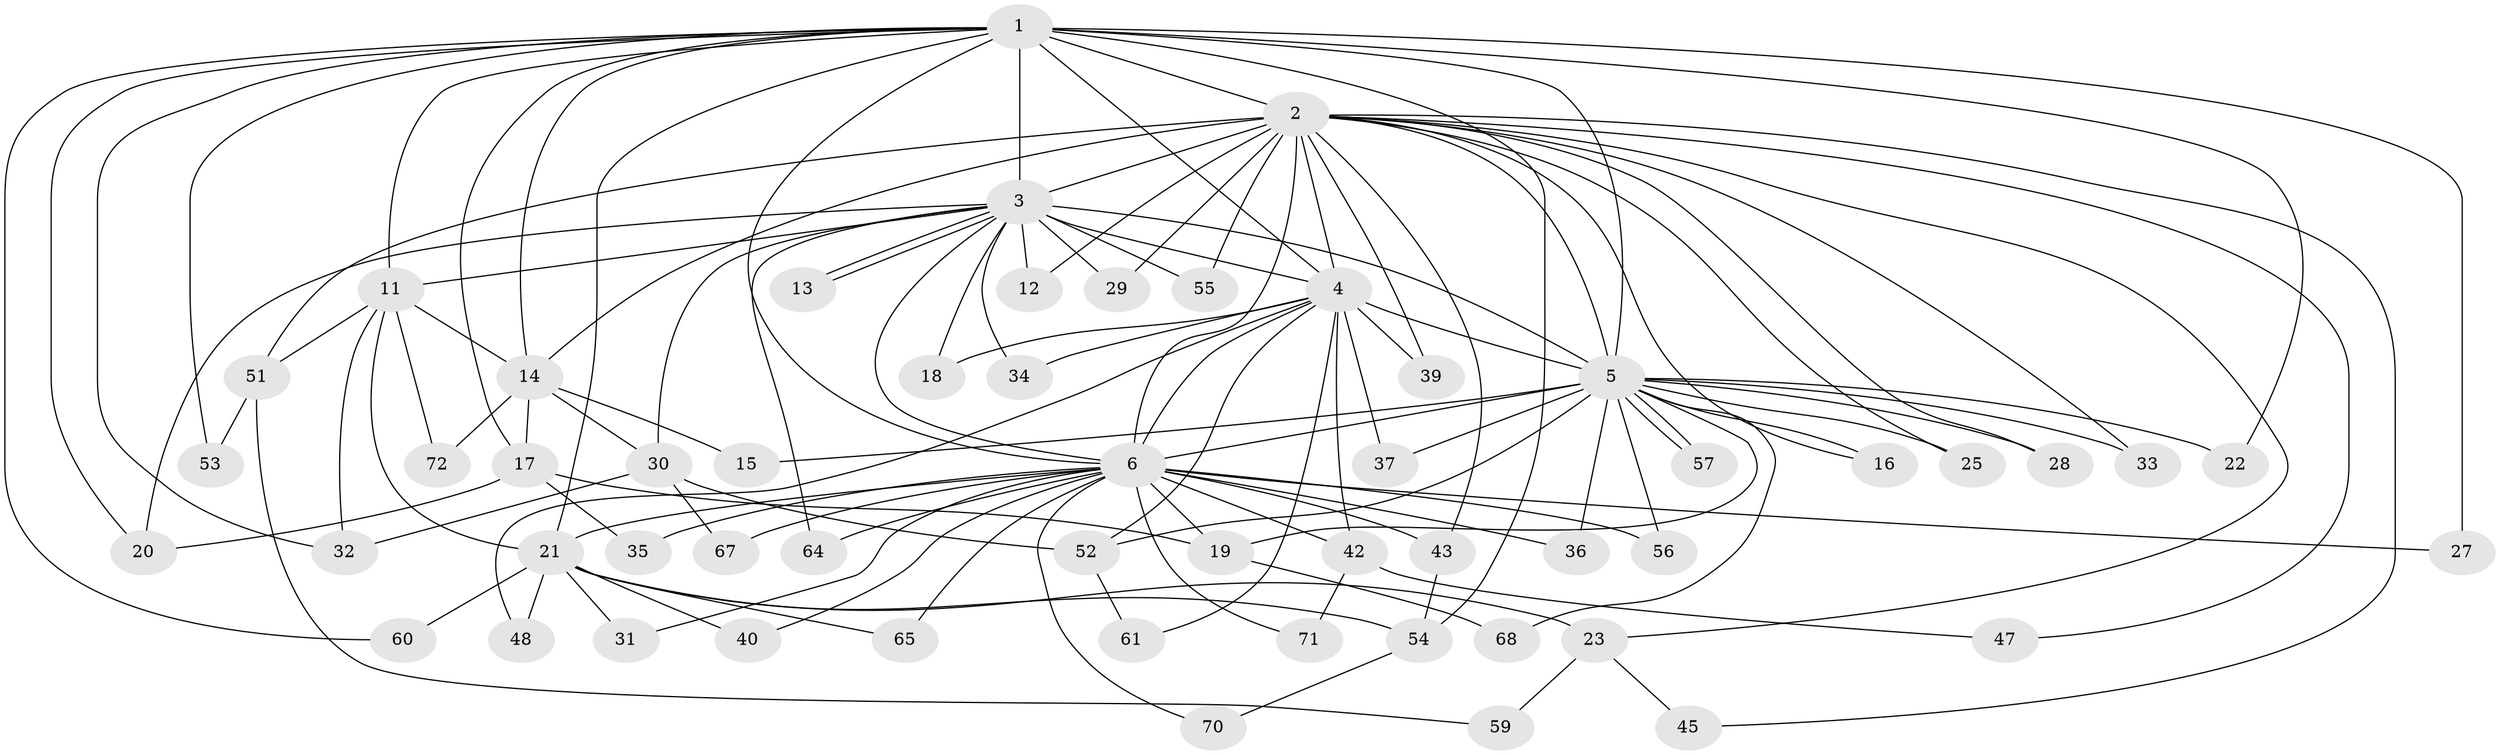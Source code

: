 // Generated by graph-tools (version 1.1) at 2025/51/02/27/25 19:51:46]
// undirected, 55 vertices, 120 edges
graph export_dot {
graph [start="1"]
  node [color=gray90,style=filled];
  1 [super="+8"];
  2 [super="+10"];
  3 [super="+46"];
  4 [super="+69"];
  5 [super="+9"];
  6 [super="+7"];
  11 [super="+26"];
  12;
  13;
  14 [super="+50"];
  15;
  16;
  17 [super="+49"];
  18;
  19 [super="+41"];
  20 [super="+63"];
  21 [super="+38"];
  22;
  23 [super="+24"];
  25;
  27;
  28;
  29 [super="+58"];
  30;
  31;
  32 [super="+44"];
  33;
  34;
  35;
  36;
  37;
  39;
  40;
  42;
  43;
  45;
  47;
  48;
  51;
  52 [super="+66"];
  53;
  54 [super="+62"];
  55;
  56;
  57;
  59;
  60;
  61;
  64;
  65;
  67;
  68;
  70;
  71;
  72;
  1 -- 2 [weight=4];
  1 -- 3 [weight=2];
  1 -- 4 [weight=2];
  1 -- 5 [weight=4];
  1 -- 6 [weight=4];
  1 -- 11;
  1 -- 21;
  1 -- 22;
  1 -- 27;
  1 -- 32;
  1 -- 60;
  1 -- 14;
  1 -- 17;
  1 -- 20;
  1 -- 53;
  1 -- 54;
  2 -- 3 [weight=2];
  2 -- 4 [weight=2];
  2 -- 5 [weight=4];
  2 -- 6 [weight=4];
  2 -- 28;
  2 -- 33;
  2 -- 47;
  2 -- 51;
  2 -- 39;
  2 -- 43;
  2 -- 12;
  2 -- 45;
  2 -- 16;
  2 -- 23;
  2 -- 55;
  2 -- 25;
  2 -- 29;
  2 -- 14;
  3 -- 4 [weight=2];
  3 -- 5 [weight=2];
  3 -- 6 [weight=2];
  3 -- 11;
  3 -- 12;
  3 -- 13;
  3 -- 13;
  3 -- 18;
  3 -- 20;
  3 -- 29 [weight=2];
  3 -- 30;
  3 -- 34;
  3 -- 64;
  3 -- 55;
  4 -- 5 [weight=2];
  4 -- 6 [weight=2];
  4 -- 18;
  4 -- 34;
  4 -- 37;
  4 -- 39;
  4 -- 42 [weight=2];
  4 -- 48;
  4 -- 52;
  4 -- 61;
  5 -- 6 [weight=4];
  5 -- 15;
  5 -- 19;
  5 -- 22;
  5 -- 33;
  5 -- 36;
  5 -- 37;
  5 -- 52;
  5 -- 56;
  5 -- 57;
  5 -- 57;
  5 -- 68;
  5 -- 16;
  5 -- 25;
  5 -- 28;
  6 -- 19;
  6 -- 21 [weight=2];
  6 -- 35;
  6 -- 40;
  6 -- 64;
  6 -- 71;
  6 -- 65;
  6 -- 67;
  6 -- 70;
  6 -- 27;
  6 -- 31;
  6 -- 36;
  6 -- 42;
  6 -- 43;
  6 -- 56;
  11 -- 14;
  11 -- 51;
  11 -- 72;
  11 -- 21;
  11 -- 32;
  14 -- 15;
  14 -- 17;
  14 -- 30;
  14 -- 72;
  17 -- 20;
  17 -- 35;
  17 -- 19;
  19 -- 68;
  21 -- 23;
  21 -- 31;
  21 -- 40;
  21 -- 48;
  21 -- 54;
  21 -- 60;
  21 -- 65;
  23 -- 59;
  23 -- 45;
  30 -- 32;
  30 -- 67;
  30 -- 52;
  42 -- 47;
  42 -- 71;
  43 -- 54;
  51 -- 53;
  51 -- 59;
  52 -- 61;
  54 -- 70;
}
